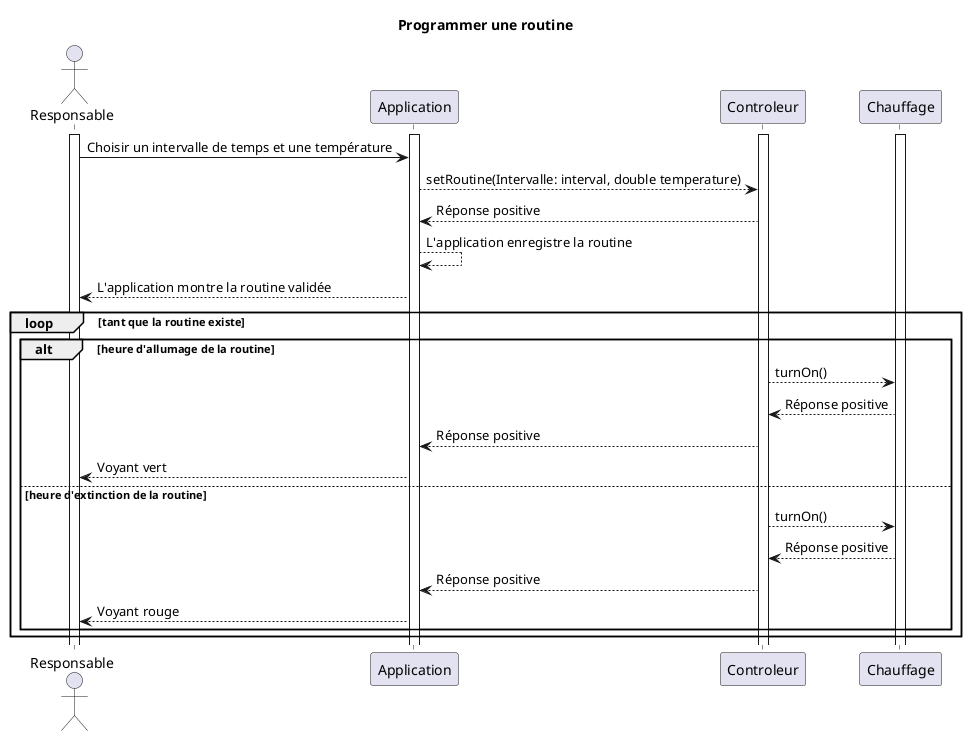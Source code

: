 @startuml

title Programmer une routine

actor Responsable

activate Responsable
activate Application
participant Controleur
participant Chauffage

activate Chauffage
activate Controleur

Responsable -> Application: Choisir un intervalle de temps et une température


Application --> Controleur: setRoutine(Intervalle: interval, double temperature)
Controleur --> Application: Réponse positive

Application --> Application: L'application enregistre la routine
Application --> Responsable: L'application montre la routine validée

loop tant que la routine existe
    alt heure d'allumage de la routine
            Controleur --> Chauffage: turnOn()
            Chauffage --> Controleur: Réponse positive
            Controleur --> Application: Réponse positive
            Application --> Responsable: Voyant vert        
        else heure d'extinction de la routine
            Controleur --> Chauffage: turnOn()
            Chauffage --> Controleur: Réponse positive
            Controleur --> Application: Réponse positive
            Application --> Responsable: Voyant rouge
    end
end

@enduml